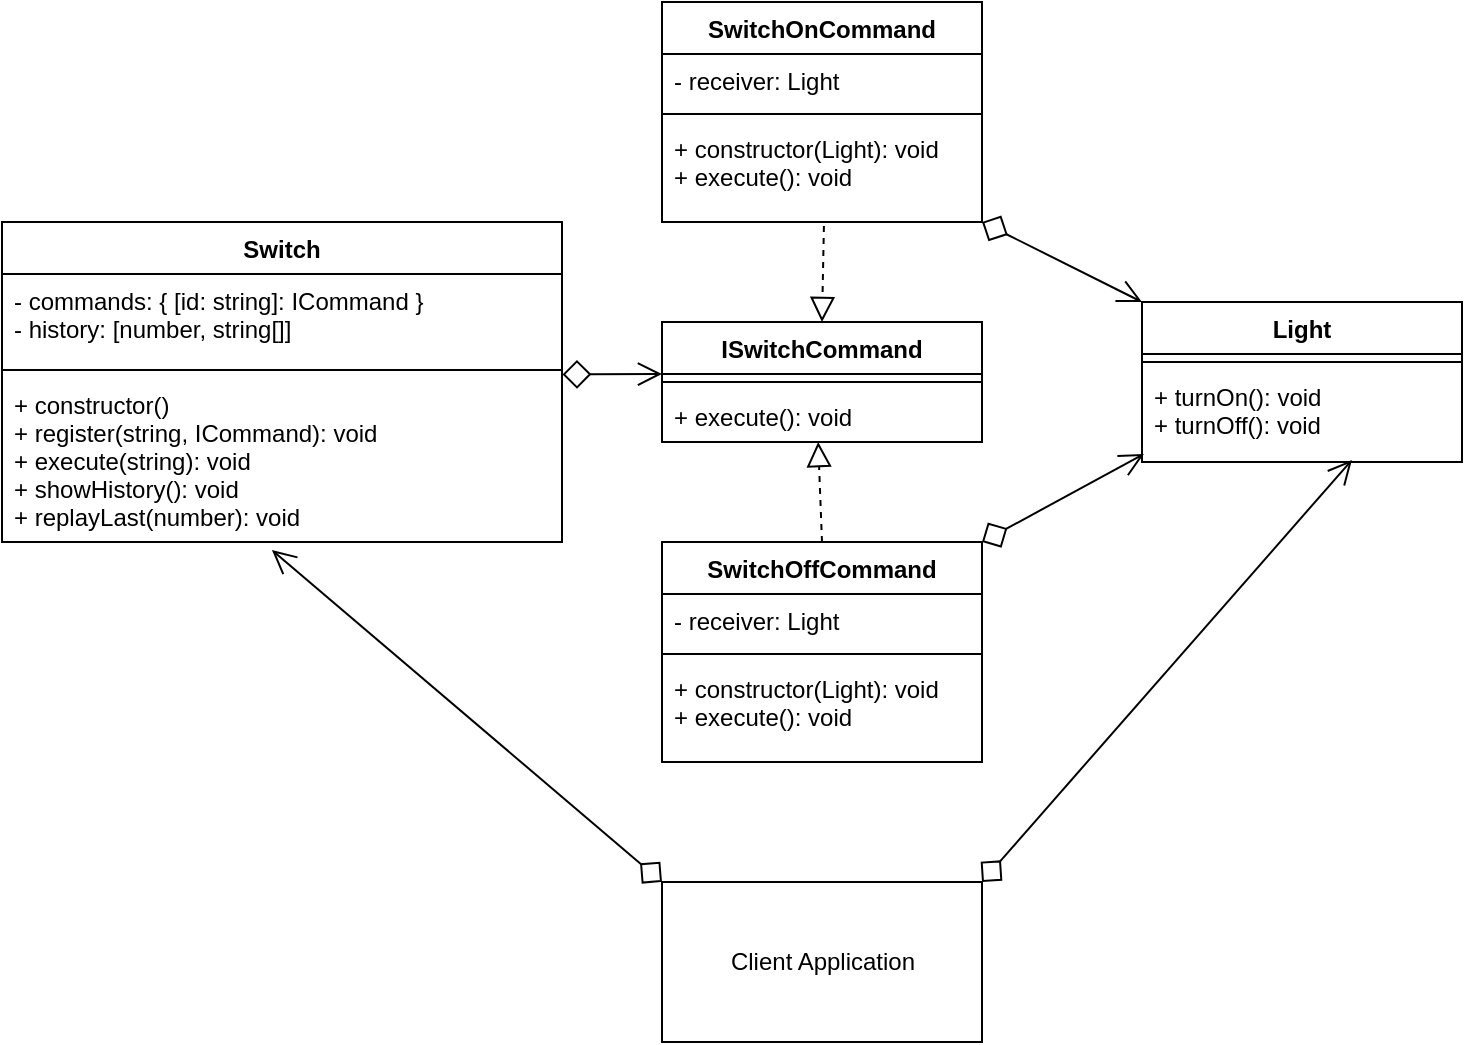 <mxfile>
    <diagram id="nfoU5zl-Lrdo-RMUOea-" name="Page-1">
        <mxGraphModel dx="1477" dy="478" grid="1" gridSize="10" guides="1" tooltips="1" connect="1" arrows="1" fold="1" page="1" pageScale="1" pageWidth="827" pageHeight="1169" math="0" shadow="0">
            <root>
                <mxCell id="0"/>
                <mxCell id="1" parent="0"/>
                <mxCell id="52Nn8JB1zDlZzFZ0hI1m-102" value="Switch" style="swimlane;fontStyle=1;align=center;verticalAlign=top;childLayout=stackLayout;horizontal=1;startSize=26;horizontalStack=0;resizeParent=1;resizeParentMax=0;resizeLast=0;collapsible=1;marginBottom=0;strokeWidth=1;" parent="1" vertex="1">
                    <mxGeometry x="-10" y="690" width="280" height="160" as="geometry"/>
                </mxCell>
                <mxCell id="52Nn8JB1zDlZzFZ0hI1m-103" value="- commands: { [id: string]: ICommand }&#10;- history: [number, string[]]" style="text;strokeColor=none;fillColor=none;align=left;verticalAlign=top;spacingLeft=4;spacingRight=4;overflow=hidden;rotatable=0;points=[[0,0.5],[1,0.5]];portConstraint=eastwest;" parent="52Nn8JB1zDlZzFZ0hI1m-102" vertex="1">
                    <mxGeometry y="26" width="280" height="44" as="geometry"/>
                </mxCell>
                <mxCell id="52Nn8JB1zDlZzFZ0hI1m-104" value="" style="line;strokeWidth=1;fillColor=none;align=left;verticalAlign=middle;spacingTop=-1;spacingLeft=3;spacingRight=3;rotatable=0;labelPosition=right;points=[];portConstraint=eastwest;" parent="52Nn8JB1zDlZzFZ0hI1m-102" vertex="1">
                    <mxGeometry y="70" width="280" height="8" as="geometry"/>
                </mxCell>
                <mxCell id="52Nn8JB1zDlZzFZ0hI1m-105" value="+ constructor()&#10;+ register(string, ICommand): void&#10;+ execute(string): void&#10;+ showHistory(): void&#10;+ replayLast(number): void" style="text;strokeColor=none;fillColor=none;align=left;verticalAlign=top;spacingLeft=4;spacingRight=4;overflow=hidden;rotatable=0;points=[[0,0.5],[1,0.5]];portConstraint=eastwest;" parent="52Nn8JB1zDlZzFZ0hI1m-102" vertex="1">
                    <mxGeometry y="78" width="280" height="82" as="geometry"/>
                </mxCell>
                <mxCell id="52Nn8JB1zDlZzFZ0hI1m-106" value="SwitchOnCommand" style="swimlane;fontStyle=1;align=center;verticalAlign=top;childLayout=stackLayout;horizontal=1;startSize=26;horizontalStack=0;resizeParent=1;resizeParentMax=0;resizeLast=0;collapsible=1;marginBottom=0;strokeWidth=1;" parent="1" vertex="1">
                    <mxGeometry x="320" y="580" width="160" height="110" as="geometry"/>
                </mxCell>
                <mxCell id="52Nn8JB1zDlZzFZ0hI1m-107" value="- receiver: Light" style="text;strokeColor=none;fillColor=none;align=left;verticalAlign=top;spacingLeft=4;spacingRight=4;overflow=hidden;rotatable=0;points=[[0,0.5],[1,0.5]];portConstraint=eastwest;" parent="52Nn8JB1zDlZzFZ0hI1m-106" vertex="1">
                    <mxGeometry y="26" width="160" height="26" as="geometry"/>
                </mxCell>
                <mxCell id="52Nn8JB1zDlZzFZ0hI1m-108" value="" style="line;strokeWidth=1;fillColor=none;align=left;verticalAlign=middle;spacingTop=-1;spacingLeft=3;spacingRight=3;rotatable=0;labelPosition=right;points=[];portConstraint=eastwest;" parent="52Nn8JB1zDlZzFZ0hI1m-106" vertex="1">
                    <mxGeometry y="52" width="160" height="8" as="geometry"/>
                </mxCell>
                <mxCell id="52Nn8JB1zDlZzFZ0hI1m-109" value="+ constructor(Light): void&#10;+ execute(): void" style="text;strokeColor=none;fillColor=none;align=left;verticalAlign=top;spacingLeft=4;spacingRight=4;overflow=hidden;rotatable=0;points=[[0,0.5],[1,0.5]];portConstraint=eastwest;" parent="52Nn8JB1zDlZzFZ0hI1m-106" vertex="1">
                    <mxGeometry y="60" width="160" height="50" as="geometry"/>
                </mxCell>
                <mxCell id="52Nn8JB1zDlZzFZ0hI1m-110" value="ISwitchCommand" style="swimlane;fontStyle=1;align=center;verticalAlign=top;childLayout=stackLayout;horizontal=1;startSize=26;horizontalStack=0;resizeParent=1;resizeParentMax=0;resizeLast=0;collapsible=1;marginBottom=0;strokeWidth=1;" parent="1" vertex="1">
                    <mxGeometry x="320" y="740" width="160" height="60" as="geometry"/>
                </mxCell>
                <mxCell id="52Nn8JB1zDlZzFZ0hI1m-112" value="" style="line;strokeWidth=1;fillColor=none;align=left;verticalAlign=middle;spacingTop=-1;spacingLeft=3;spacingRight=3;rotatable=0;labelPosition=right;points=[];portConstraint=eastwest;" parent="52Nn8JB1zDlZzFZ0hI1m-110" vertex="1">
                    <mxGeometry y="26" width="160" height="8" as="geometry"/>
                </mxCell>
                <mxCell id="52Nn8JB1zDlZzFZ0hI1m-113" value="+ execute(): void" style="text;strokeColor=none;fillColor=none;align=left;verticalAlign=top;spacingLeft=4;spacingRight=4;overflow=hidden;rotatable=0;points=[[0,0.5],[1,0.5]];portConstraint=eastwest;" parent="52Nn8JB1zDlZzFZ0hI1m-110" vertex="1">
                    <mxGeometry y="34" width="160" height="26" as="geometry"/>
                </mxCell>
                <mxCell id="52Nn8JB1zDlZzFZ0hI1m-114" value="SwitchOffCommand" style="swimlane;fontStyle=1;align=center;verticalAlign=top;childLayout=stackLayout;horizontal=1;startSize=26;horizontalStack=0;resizeParent=1;resizeParentMax=0;resizeLast=0;collapsible=1;marginBottom=0;strokeWidth=1;" parent="1" vertex="1">
                    <mxGeometry x="320" y="850" width="160" height="110" as="geometry"/>
                </mxCell>
                <mxCell id="52Nn8JB1zDlZzFZ0hI1m-115" value="- receiver: Light" style="text;strokeColor=none;fillColor=none;align=left;verticalAlign=top;spacingLeft=4;spacingRight=4;overflow=hidden;rotatable=0;points=[[0,0.5],[1,0.5]];portConstraint=eastwest;" parent="52Nn8JB1zDlZzFZ0hI1m-114" vertex="1">
                    <mxGeometry y="26" width="160" height="26" as="geometry"/>
                </mxCell>
                <mxCell id="52Nn8JB1zDlZzFZ0hI1m-116" value="" style="line;strokeWidth=1;fillColor=none;align=left;verticalAlign=middle;spacingTop=-1;spacingLeft=3;spacingRight=3;rotatable=0;labelPosition=right;points=[];portConstraint=eastwest;" parent="52Nn8JB1zDlZzFZ0hI1m-114" vertex="1">
                    <mxGeometry y="52" width="160" height="8" as="geometry"/>
                </mxCell>
                <mxCell id="52Nn8JB1zDlZzFZ0hI1m-117" value="+ constructor(Light): void&#10;+ execute(): void" style="text;strokeColor=none;fillColor=none;align=left;verticalAlign=top;spacingLeft=4;spacingRight=4;overflow=hidden;rotatable=0;points=[[0,0.5],[1,0.5]];portConstraint=eastwest;" parent="52Nn8JB1zDlZzFZ0hI1m-114" vertex="1">
                    <mxGeometry y="60" width="160" height="50" as="geometry"/>
                </mxCell>
                <mxCell id="52Nn8JB1zDlZzFZ0hI1m-118" value="Light" style="swimlane;fontStyle=1;align=center;verticalAlign=top;childLayout=stackLayout;horizontal=1;startSize=26;horizontalStack=0;resizeParent=1;resizeParentMax=0;resizeLast=0;collapsible=1;marginBottom=0;strokeWidth=1;" parent="1" vertex="1">
                    <mxGeometry x="560" y="730" width="160" height="80" as="geometry"/>
                </mxCell>
                <mxCell id="52Nn8JB1zDlZzFZ0hI1m-120" value="" style="line;strokeWidth=1;fillColor=none;align=left;verticalAlign=middle;spacingTop=-1;spacingLeft=3;spacingRight=3;rotatable=0;labelPosition=right;points=[];portConstraint=eastwest;" parent="52Nn8JB1zDlZzFZ0hI1m-118" vertex="1">
                    <mxGeometry y="26" width="160" height="8" as="geometry"/>
                </mxCell>
                <mxCell id="52Nn8JB1zDlZzFZ0hI1m-121" value="+ turnOn(): void&#10;+ turnOff(): void" style="text;strokeColor=none;fillColor=none;align=left;verticalAlign=top;spacingLeft=4;spacingRight=4;overflow=hidden;rotatable=0;points=[[0,0.5],[1,0.5]];portConstraint=eastwest;" parent="52Nn8JB1zDlZzFZ0hI1m-118" vertex="1">
                    <mxGeometry y="34" width="160" height="46" as="geometry"/>
                </mxCell>
                <mxCell id="52Nn8JB1zDlZzFZ0hI1m-122" value="Client Application" style="html=1;strokeWidth=1;" parent="1" vertex="1">
                    <mxGeometry x="320" y="1020" width="160" height="80" as="geometry"/>
                </mxCell>
                <mxCell id="52Nn8JB1zDlZzFZ0hI1m-123" value="" style="html=1;verticalAlign=bottom;startArrow=diamond;startFill=0;endArrow=open;startSize=12;endSize=10;exitX=1.001;exitY=-0.022;exitDx=0;exitDy=0;exitPerimeter=0;" parent="1" source="52Nn8JB1zDlZzFZ0hI1m-105" edge="1">
                    <mxGeometry width="80" relative="1" as="geometry">
                        <mxPoint x="268" y="850" as="sourcePoint"/>
                        <mxPoint x="320" y="766" as="targetPoint"/>
                    </mxGeometry>
                </mxCell>
                <mxCell id="52Nn8JB1zDlZzFZ0hI1m-125" value="" style="html=1;verticalAlign=bottom;startArrow=none;startFill=0;endArrow=block;startSize=12;endSize=10;exitX=0.506;exitY=1.04;exitDx=0;exitDy=0;exitPerimeter=0;entryX=0.5;entryY=0;entryDx=0;entryDy=0;endFill=0;dashed=1;" parent="1" source="52Nn8JB1zDlZzFZ0hI1m-109" target="52Nn8JB1zDlZzFZ0hI1m-110" edge="1">
                    <mxGeometry width="80" relative="1" as="geometry">
                        <mxPoint x="280" y="700" as="sourcePoint"/>
                        <mxPoint x="327" y="700" as="targetPoint"/>
                    </mxGeometry>
                </mxCell>
                <mxCell id="52Nn8JB1zDlZzFZ0hI1m-126" value="" style="html=1;verticalAlign=bottom;startArrow=none;startFill=0;endArrow=block;startSize=12;endSize=10;exitX=0.5;exitY=0;exitDx=0;exitDy=0;entryX=0.488;entryY=1;entryDx=0;entryDy=0;entryPerimeter=0;endFill=0;dashed=1;" parent="1" source="52Nn8JB1zDlZzFZ0hI1m-114" target="52Nn8JB1zDlZzFZ0hI1m-113" edge="1">
                    <mxGeometry width="80" relative="1" as="geometry">
                        <mxPoint x="290" y="710" as="sourcePoint"/>
                        <mxPoint x="337" y="710" as="targetPoint"/>
                    </mxGeometry>
                </mxCell>
                <mxCell id="52Nn8JB1zDlZzFZ0hI1m-127" value="" style="html=1;verticalAlign=bottom;startArrow=diamond;startFill=0;endArrow=open;startSize=12;endSize=10;entryX=0;entryY=0;entryDx=0;entryDy=0;endFill=0;" parent="1" target="52Nn8JB1zDlZzFZ0hI1m-118" edge="1">
                    <mxGeometry width="80" relative="1" as="geometry">
                        <mxPoint x="480" y="690" as="sourcePoint"/>
                        <mxPoint x="410" y="750" as="targetPoint"/>
                    </mxGeometry>
                </mxCell>
                <mxCell id="52Nn8JB1zDlZzFZ0hI1m-128" value="" style="html=1;verticalAlign=bottom;startArrow=diamond;startFill=0;endArrow=open;startSize=12;endSize=10;exitX=1;exitY=0;exitDx=0;exitDy=0;entryX=0.006;entryY=0.913;entryDx=0;entryDy=0;endFill=0;entryPerimeter=0;" parent="1" source="52Nn8JB1zDlZzFZ0hI1m-114" target="52Nn8JB1zDlZzFZ0hI1m-121" edge="1">
                    <mxGeometry width="80" relative="1" as="geometry">
                        <mxPoint x="492.08" y="703" as="sourcePoint"/>
                        <mxPoint x="570" y="740" as="targetPoint"/>
                    </mxGeometry>
                </mxCell>
                <mxCell id="52Nn8JB1zDlZzFZ0hI1m-129" value="" style="html=1;verticalAlign=bottom;startArrow=diamond;startFill=0;endArrow=open;startSize=12;endSize=10;entryX=0.482;entryY=1.049;entryDx=0;entryDy=0;exitX=0;exitY=0;exitDx=0;exitDy=0;entryPerimeter=0;" parent="1" source="52Nn8JB1zDlZzFZ0hI1m-122" target="52Nn8JB1zDlZzFZ0hI1m-105" edge="1">
                    <mxGeometry width="80" relative="1" as="geometry">
                        <mxPoint x="278" y="950" as="sourcePoint"/>
                        <mxPoint x="330" y="860" as="targetPoint"/>
                    </mxGeometry>
                </mxCell>
                <mxCell id="52Nn8JB1zDlZzFZ0hI1m-130" value="" style="html=1;verticalAlign=bottom;startArrow=diamond;startFill=0;endArrow=open;startSize=12;endSize=10;entryX=0.656;entryY=0.978;entryDx=0;entryDy=0;exitX=1;exitY=0;exitDx=0;exitDy=0;entryPerimeter=0;" parent="1" source="52Nn8JB1zDlZzFZ0hI1m-122" target="52Nn8JB1zDlZzFZ0hI1m-121" edge="1">
                    <mxGeometry width="80" relative="1" as="geometry">
                        <mxPoint x="288" y="870" as="sourcePoint"/>
                        <mxPoint x="340" y="870" as="targetPoint"/>
                    </mxGeometry>
                </mxCell>
            </root>
        </mxGraphModel>
    </diagram>
</mxfile>